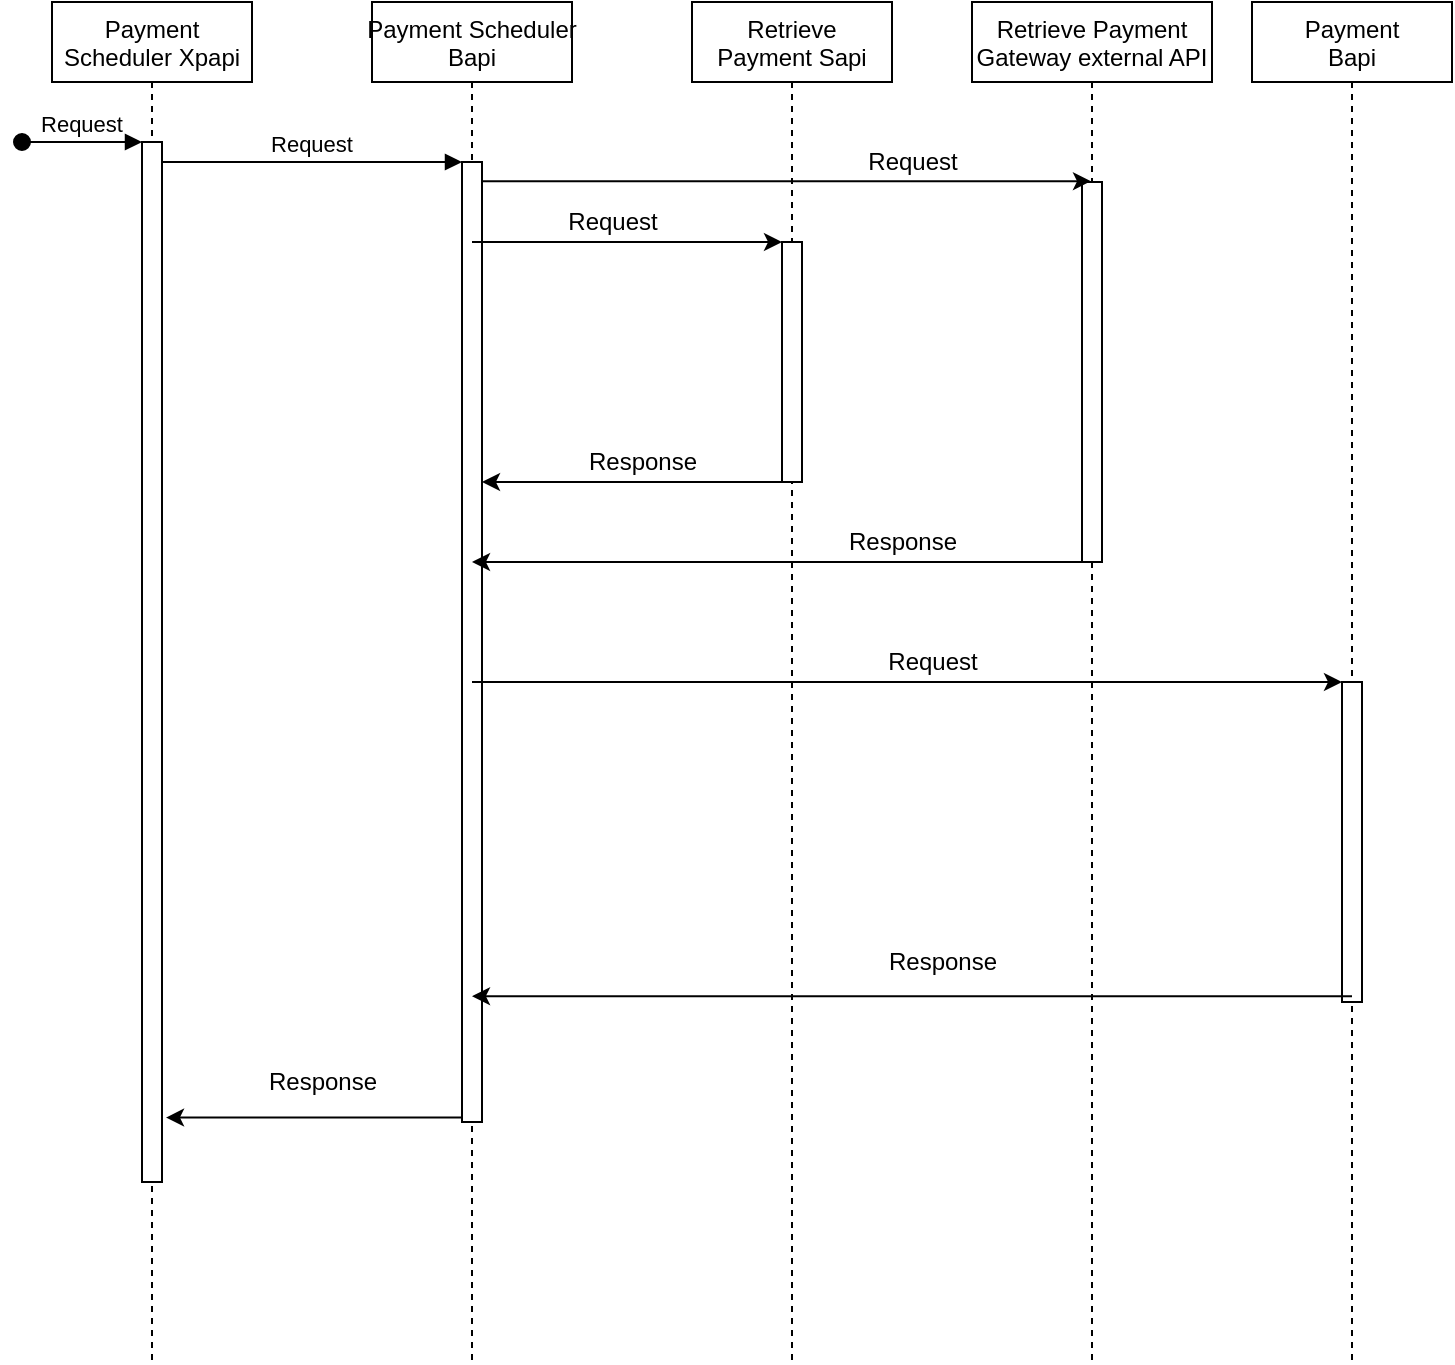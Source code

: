 <mxfile version="14.5.10" type="device"><diagram id="kgpKYQtTHZ0yAKxKKP6v" name="Page-1"><mxGraphModel dx="1186" dy="801" grid="1" gridSize="10" guides="1" tooltips="1" connect="1" arrows="1" fold="1" page="1" pageScale="1" pageWidth="850" pageHeight="1100" math="0" shadow="0"><root><mxCell id="0"/><mxCell id="1" parent="0"/><mxCell id="3nuBFxr9cyL0pnOWT2aG-1" value="Payment &#xA;Scheduler Xpapi" style="shape=umlLifeline;perimeter=lifelinePerimeter;container=1;collapsible=0;recursiveResize=0;rounded=0;shadow=0;strokeWidth=1;" parent="1" vertex="1"><mxGeometry x="120" y="80" width="100" height="680" as="geometry"/></mxCell><mxCell id="3nuBFxr9cyL0pnOWT2aG-2" value="" style="points=[];perimeter=orthogonalPerimeter;rounded=0;shadow=0;strokeWidth=1;" parent="3nuBFxr9cyL0pnOWT2aG-1" vertex="1"><mxGeometry x="45" y="70" width="10" height="520" as="geometry"/></mxCell><mxCell id="3nuBFxr9cyL0pnOWT2aG-3" value="Request" style="verticalAlign=bottom;startArrow=oval;endArrow=block;startSize=8;shadow=0;strokeWidth=1;" parent="3nuBFxr9cyL0pnOWT2aG-1" target="3nuBFxr9cyL0pnOWT2aG-2" edge="1"><mxGeometry relative="1" as="geometry"><mxPoint x="-15" y="70" as="sourcePoint"/></mxGeometry></mxCell><mxCell id="3nuBFxr9cyL0pnOWT2aG-5" value="Payment Scheduler&#xA; Bapi" style="shape=umlLifeline;perimeter=lifelinePerimeter;container=1;collapsible=0;recursiveResize=0;rounded=0;shadow=0;strokeWidth=1;" parent="1" vertex="1"><mxGeometry x="280" y="80" width="100" height="680" as="geometry"/></mxCell><mxCell id="3nuBFxr9cyL0pnOWT2aG-6" value="" style="points=[];perimeter=orthogonalPerimeter;rounded=0;shadow=0;strokeWidth=1;" parent="3nuBFxr9cyL0pnOWT2aG-5" vertex="1"><mxGeometry x="45" y="80" width="10" height="480" as="geometry"/></mxCell><mxCell id="3nuBFxr9cyL0pnOWT2aG-8" value="Request" style="verticalAlign=bottom;endArrow=block;entryX=0;entryY=0;shadow=0;strokeWidth=1;" parent="1" source="3nuBFxr9cyL0pnOWT2aG-2" target="3nuBFxr9cyL0pnOWT2aG-6" edge="1"><mxGeometry relative="1" as="geometry"><mxPoint x="275" y="160" as="sourcePoint"/></mxGeometry></mxCell><mxCell id="domiKAC79ohkvYoF_7ga-6" value="&#xA;Retrieve&#xA;Payment Sapi&#xA;" style="shape=umlLifeline;perimeter=lifelinePerimeter;container=1;collapsible=0;recursiveResize=0;rounded=0;shadow=0;strokeWidth=1;" parent="1" vertex="1"><mxGeometry x="440" y="80" width="100" height="680" as="geometry"/></mxCell><mxCell id="domiKAC79ohkvYoF_7ga-7" value="" style="points=[];perimeter=orthogonalPerimeter;rounded=0;shadow=0;strokeWidth=1;" parent="domiKAC79ohkvYoF_7ga-6" vertex="1"><mxGeometry x="45" y="120" width="10" height="120" as="geometry"/></mxCell><mxCell id="domiKAC79ohkvYoF_7ga-8" value="&#xA;Retrieve Payment &#xA;Gateway external API&#xA;" style="shape=umlLifeline;perimeter=lifelinePerimeter;container=1;collapsible=0;recursiveResize=0;rounded=0;shadow=0;strokeWidth=1;" parent="1" vertex="1"><mxGeometry x="580" y="80" width="120" height="680" as="geometry"/></mxCell><mxCell id="domiKAC79ohkvYoF_7ga-9" value="" style="points=[];perimeter=orthogonalPerimeter;rounded=0;shadow=0;strokeWidth=1;" parent="domiKAC79ohkvYoF_7ga-8" vertex="1"><mxGeometry x="55" y="90" width="10" height="190" as="geometry"/></mxCell><mxCell id="domiKAC79ohkvYoF_7ga-10" value="" style="endArrow=classic;html=1;" parent="1" source="domiKAC79ohkvYoF_7ga-7" target="3nuBFxr9cyL0pnOWT2aG-6" edge="1"><mxGeometry width="50" height="50" relative="1" as="geometry"><mxPoint x="400" y="430" as="sourcePoint"/><mxPoint x="450" y="380" as="targetPoint"/><Array as="points"><mxPoint x="410" y="320"/></Array></mxGeometry></mxCell><mxCell id="domiKAC79ohkvYoF_7ga-12" value="" style="endArrow=classic;html=1;exitX=0.5;exitY=1;exitDx=0;exitDy=0;exitPerimeter=0;" parent="1" source="domiKAC79ohkvYoF_7ga-9" target="3nuBFxr9cyL0pnOWT2aG-5" edge="1"><mxGeometry width="50" height="50" relative="1" as="geometry"><mxPoint x="400" y="430" as="sourcePoint"/><mxPoint x="450" y="380" as="targetPoint"/></mxGeometry></mxCell><mxCell id="domiKAC79ohkvYoF_7ga-13" value="" style="endArrow=classic;html=1;" parent="1" source="3nuBFxr9cyL0pnOWT2aG-5" target="domiKAC79ohkvYoF_7ga-7" edge="1"><mxGeometry width="50" height="50" relative="1" as="geometry"><mxPoint x="400" y="480" as="sourcePoint"/><mxPoint x="450" y="430" as="targetPoint"/><Array as="points"><mxPoint x="460" y="200"/></Array></mxGeometry></mxCell><mxCell id="domiKAC79ohkvYoF_7ga-15" value="Request" style="text;html=1;align=center;verticalAlign=middle;resizable=0;points=[];autosize=1;" parent="1" vertex="1"><mxGeometry x="370" y="180" width="60" height="20" as="geometry"/></mxCell><mxCell id="domiKAC79ohkvYoF_7ga-16" value="Request" style="text;html=1;align=center;verticalAlign=middle;resizable=0;points=[];autosize=1;" parent="1" vertex="1"><mxGeometry x="520" y="150" width="60" height="20" as="geometry"/></mxCell><mxCell id="domiKAC79ohkvYoF_7ga-17" value="Response" style="text;html=1;align=center;verticalAlign=middle;resizable=0;points=[];autosize=1;" parent="1" vertex="1"><mxGeometry x="510" y="340" width="70" height="20" as="geometry"/></mxCell><mxCell id="domiKAC79ohkvYoF_7ga-21" value="Payment &#xA; Bapi" style="shape=umlLifeline;perimeter=lifelinePerimeter;container=1;collapsible=0;recursiveResize=0;rounded=0;shadow=0;strokeWidth=1;" parent="1" vertex="1"><mxGeometry x="720" y="80" width="100" height="680" as="geometry"/></mxCell><mxCell id="domiKAC79ohkvYoF_7ga-22" value="" style="points=[];perimeter=orthogonalPerimeter;rounded=0;shadow=0;strokeWidth=1;" parent="domiKAC79ohkvYoF_7ga-21" vertex="1"><mxGeometry x="45" y="340" width="10" height="160" as="geometry"/></mxCell><mxCell id="domiKAC79ohkvYoF_7ga-23" value="" style="endArrow=classic;html=1;exitX=1;exitY=0.02;exitDx=0;exitDy=0;exitPerimeter=0;" parent="1" source="3nuBFxr9cyL0pnOWT2aG-6" target="domiKAC79ohkvYoF_7ga-8" edge="1"><mxGeometry width="50" height="50" relative="1" as="geometry"><mxPoint x="400" y="500" as="sourcePoint"/><mxPoint x="450" y="450" as="targetPoint"/></mxGeometry></mxCell><mxCell id="domiKAC79ohkvYoF_7ga-24" value="" style="endArrow=classic;html=1;" parent="1" source="3nuBFxr9cyL0pnOWT2aG-5" target="domiKAC79ohkvYoF_7ga-22" edge="1"><mxGeometry width="50" height="50" relative="1" as="geometry"><mxPoint x="400" y="500" as="sourcePoint"/><mxPoint x="450" y="450" as="targetPoint"/></mxGeometry></mxCell><mxCell id="domiKAC79ohkvYoF_7ga-25" value="" style="endArrow=classic;html=1;exitX=0.5;exitY=0.731;exitDx=0;exitDy=0;exitPerimeter=0;" parent="1" source="domiKAC79ohkvYoF_7ga-21" target="3nuBFxr9cyL0pnOWT2aG-5" edge="1"><mxGeometry width="50" height="50" relative="1" as="geometry"><mxPoint x="400" y="500" as="sourcePoint"/><mxPoint x="450" y="450" as="targetPoint"/></mxGeometry></mxCell><mxCell id="domiKAC79ohkvYoF_7ga-26" value="" style="endArrow=classic;html=1;entryX=1.2;entryY=0.938;entryDx=0;entryDy=0;entryPerimeter=0;" parent="1" source="3nuBFxr9cyL0pnOWT2aG-6" target="3nuBFxr9cyL0pnOWT2aG-2" edge="1"><mxGeometry width="50" height="50" relative="1" as="geometry"><mxPoint x="400" y="500" as="sourcePoint"/><mxPoint x="450" y="450" as="targetPoint"/></mxGeometry></mxCell><mxCell id="domiKAC79ohkvYoF_7ga-27" value="Response" style="text;html=1;align=center;verticalAlign=middle;resizable=0;points=[];autosize=1;" parent="1" vertex="1"><mxGeometry x="220" y="610" width="70" height="20" as="geometry"/></mxCell><mxCell id="domiKAC79ohkvYoF_7ga-28" value="Response" style="text;html=1;align=center;verticalAlign=middle;resizable=0;points=[];autosize=1;" parent="1" vertex="1"><mxGeometry x="530" y="550" width="70" height="20" as="geometry"/></mxCell><mxCell id="domiKAC79ohkvYoF_7ga-29" value="Response" style="text;html=1;align=center;verticalAlign=middle;resizable=0;points=[];autosize=1;" parent="1" vertex="1"><mxGeometry x="380" y="300" width="70" height="20" as="geometry"/></mxCell><mxCell id="domiKAC79ohkvYoF_7ga-30" value="Request" style="text;html=1;align=center;verticalAlign=middle;resizable=0;points=[];autosize=1;" parent="1" vertex="1"><mxGeometry x="530" y="400" width="60" height="20" as="geometry"/></mxCell></root></mxGraphModel></diagram></mxfile>